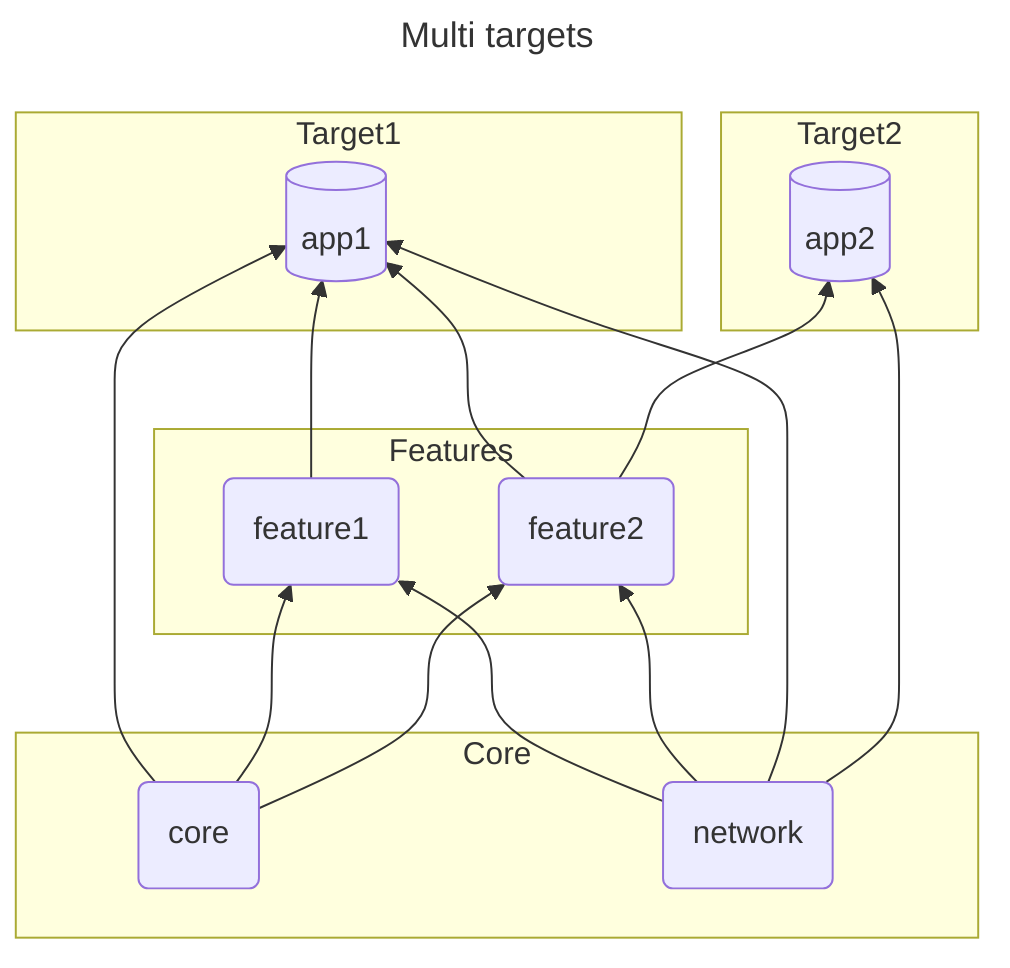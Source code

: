 ---
title: Multi targets
---

flowchart BT

    feature1 & feature2 --> app
    core --> app
    core --> feature1
    core --> feature2
    network --> feature1
    network --> feature2
    network --> app

    network --> app2
    feature2 --> app2

    subgraph Target1
        app[(app1)]
    end

    subgraph Target2
        app2[(app2)]
    end

    subgraph Features
        feature1(feature1)
        feature2(feature2)
    end

    subgraph Core
        core(core)
        network(network)
    end